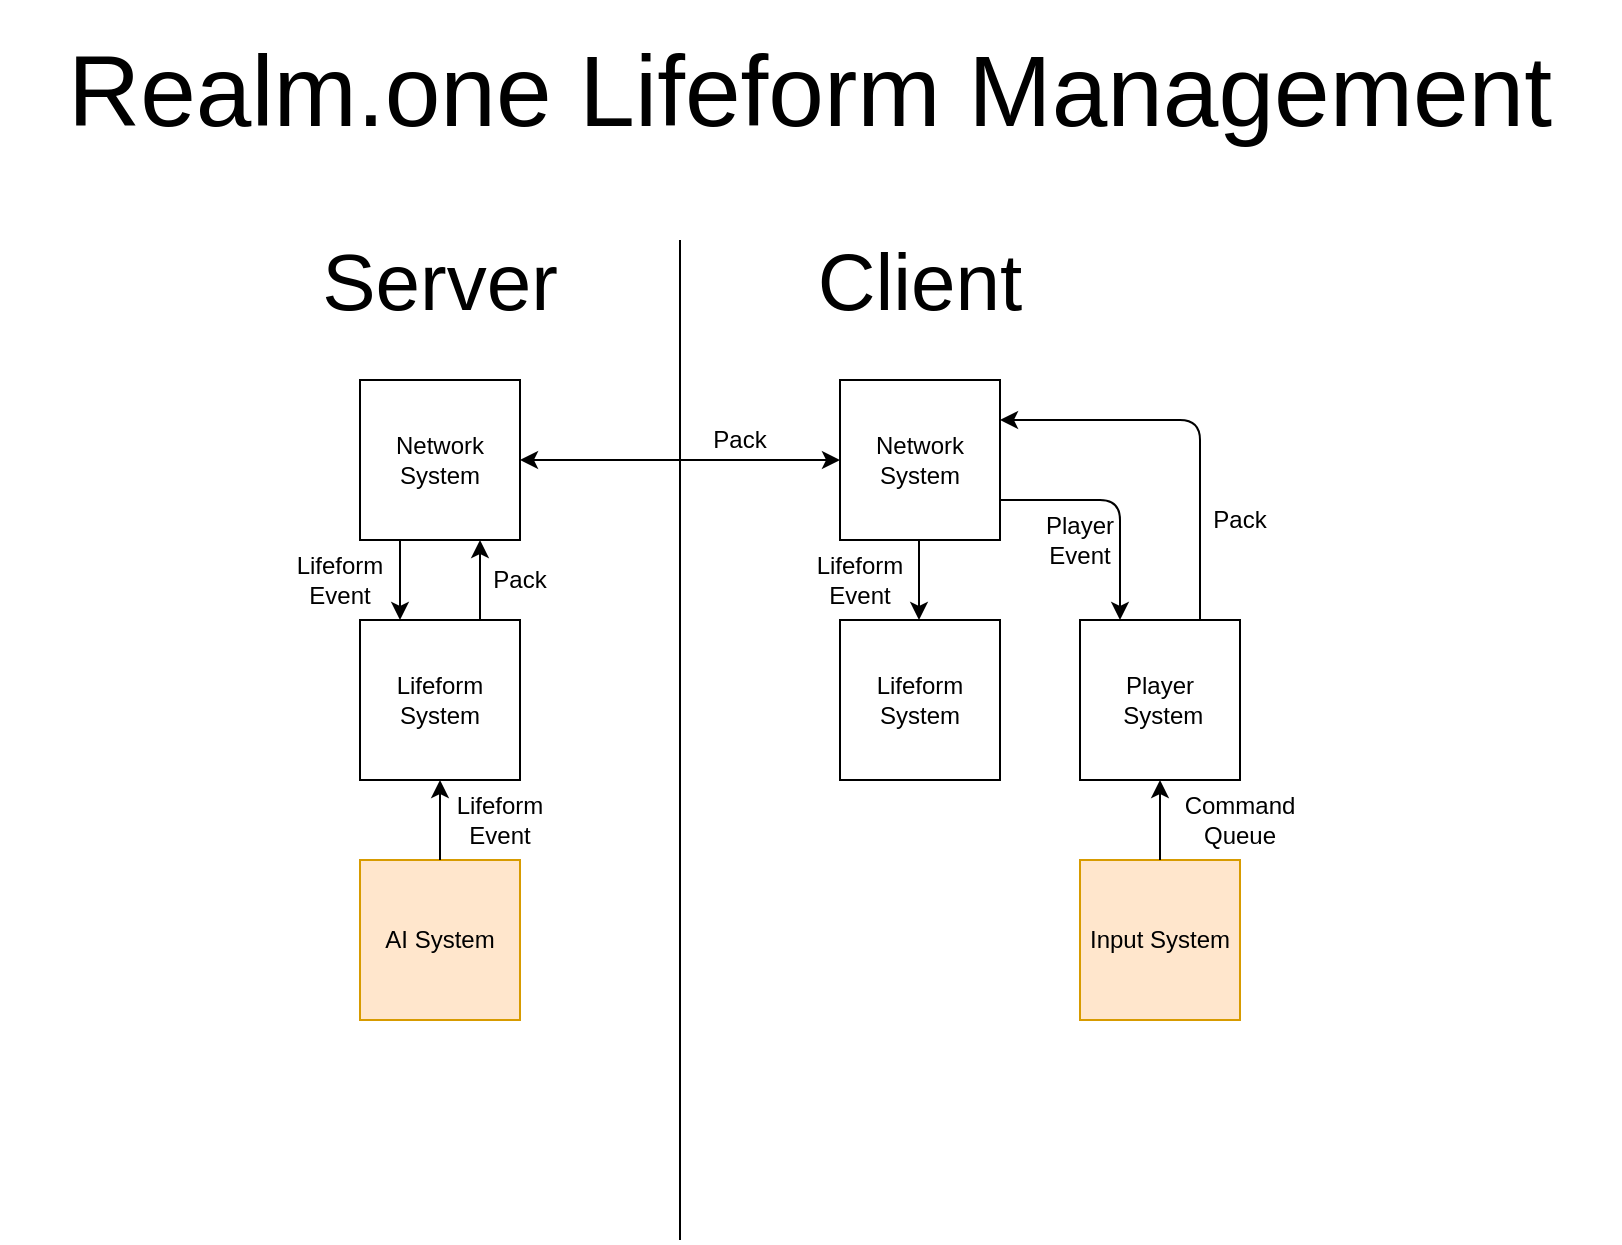 <mxfile version="13.0.5"><diagram id="uJc_jfi6p_xArgF6hhWw" name="Page-1"><mxGraphModel dx="556" dy="814" grid="1" gridSize="10" guides="1" tooltips="1" connect="1" arrows="1" fold="1" page="1" pageScale="1" pageWidth="850" pageHeight="1100" math="0" shadow="0"><root><mxCell id="0"/><mxCell id="1" parent="0"/><mxCell id="LXtSTSAyzJ2wghfB2sB8-1" value="" style="endArrow=none;html=1;" edge="1" parent="1"><mxGeometry width="50" height="50" relative="1" as="geometry"><mxPoint x="360" y="620" as="sourcePoint"/><mxPoint x="360" y="120" as="targetPoint"/></mxGeometry></mxCell><mxCell id="LXtSTSAyzJ2wghfB2sB8-3" value="Network System" style="whiteSpace=wrap;html=1;aspect=fixed;" vertex="1" parent="1"><mxGeometry x="200" y="190" width="80" height="80" as="geometry"/></mxCell><mxCell id="LXtSTSAyzJ2wghfB2sB8-6" value="&lt;font style=&quot;font-size: 40px&quot;&gt;Server&lt;/font&gt;" style="text;html=1;strokeColor=none;fillColor=none;align=center;verticalAlign=middle;whiteSpace=wrap;rounded=0;" vertex="1" parent="1"><mxGeometry x="220" y="130" width="40" height="20" as="geometry"/></mxCell><mxCell id="LXtSTSAyzJ2wghfB2sB8-11" value="&lt;font style=&quot;font-size: 40px&quot;&gt;Client&lt;br&gt;&lt;/font&gt;" style="text;html=1;strokeColor=none;fillColor=none;align=center;verticalAlign=middle;whiteSpace=wrap;rounded=0;" vertex="1" parent="1"><mxGeometry x="460" y="130" width="40" height="20" as="geometry"/></mxCell><mxCell id="LXtSTSAyzJ2wghfB2sB8-13" value="Network&lt;br&gt;System" style="whiteSpace=wrap;html=1;aspect=fixed;" vertex="1" parent="1"><mxGeometry x="440" y="190" width="80" height="80" as="geometry"/></mxCell><mxCell id="LXtSTSAyzJ2wghfB2sB8-14" value="" style="endArrow=classic;startArrow=classic;html=1;exitX=1;exitY=0.5;exitDx=0;exitDy=0;entryX=0;entryY=0.5;entryDx=0;entryDy=0;" edge="1" parent="1" source="LXtSTSAyzJ2wghfB2sB8-3" target="LXtSTSAyzJ2wghfB2sB8-13"><mxGeometry width="50" height="50" relative="1" as="geometry"><mxPoint x="290" y="430" as="sourcePoint"/><mxPoint x="340" y="380" as="targetPoint"/></mxGeometry></mxCell><mxCell id="LXtSTSAyzJ2wghfB2sB8-15" value="AI System" style="whiteSpace=wrap;html=1;aspect=fixed;fillColor=#ffe6cc;strokeColor=#d79b00;" vertex="1" parent="1"><mxGeometry x="200" y="430" width="80" height="80" as="geometry"/></mxCell><mxCell id="LXtSTSAyzJ2wghfB2sB8-16" value="Lifeform System" style="whiteSpace=wrap;html=1;aspect=fixed;" vertex="1" parent="1"><mxGeometry x="200" y="310" width="80" height="80" as="geometry"/></mxCell><mxCell id="LXtSTSAyzJ2wghfB2sB8-17" value="" style="endArrow=classic;html=1;exitX=0.5;exitY=0;exitDx=0;exitDy=0;entryX=0.5;entryY=1;entryDx=0;entryDy=0;" edge="1" parent="1" source="LXtSTSAyzJ2wghfB2sB8-15" target="LXtSTSAyzJ2wghfB2sB8-16"><mxGeometry width="50" height="50" relative="1" as="geometry"><mxPoint x="370" y="420" as="sourcePoint"/><mxPoint x="420" y="370" as="targetPoint"/></mxGeometry></mxCell><mxCell id="LXtSTSAyzJ2wghfB2sB8-18" value="" style="endArrow=classic;html=1;entryX=0.75;entryY=1;entryDx=0;entryDy=0;exitX=0.75;exitY=0;exitDx=0;exitDy=0;" edge="1" parent="1" source="LXtSTSAyzJ2wghfB2sB8-16" target="LXtSTSAyzJ2wghfB2sB8-3"><mxGeometry width="50" height="50" relative="1" as="geometry"><mxPoint x="240" y="310" as="sourcePoint"/><mxPoint x="250" y="400" as="targetPoint"/></mxGeometry></mxCell><mxCell id="LXtSTSAyzJ2wghfB2sB8-23" value="Pack" style="text;html=1;strokeColor=none;fillColor=none;align=center;verticalAlign=middle;whiteSpace=wrap;rounded=0;" vertex="1" parent="1"><mxGeometry x="370" y="210" width="40" height="20" as="geometry"/></mxCell><mxCell id="LXtSTSAyzJ2wghfB2sB8-24" value="Lifeform Event" style="text;html=1;strokeColor=none;fillColor=none;align=center;verticalAlign=middle;whiteSpace=wrap;rounded=0;" vertex="1" parent="1"><mxGeometry x="250" y="400" width="40" height="20" as="geometry"/></mxCell><mxCell id="LXtSTSAyzJ2wghfB2sB8-25" value="Pack" style="text;html=1;strokeColor=none;fillColor=none;align=center;verticalAlign=middle;whiteSpace=wrap;rounded=0;" vertex="1" parent="1"><mxGeometry x="260" y="280" width="40" height="20" as="geometry"/></mxCell><mxCell id="LXtSTSAyzJ2wghfB2sB8-26" value="" style="endArrow=classic;html=1;exitX=0.25;exitY=1;exitDx=0;exitDy=0;entryX=0.25;entryY=0;entryDx=0;entryDy=0;" edge="1" parent="1" source="LXtSTSAyzJ2wghfB2sB8-3" target="LXtSTSAyzJ2wghfB2sB8-16"><mxGeometry width="50" height="50" relative="1" as="geometry"><mxPoint x="330" y="380" as="sourcePoint"/><mxPoint x="380" y="330" as="targetPoint"/></mxGeometry></mxCell><mxCell id="LXtSTSAyzJ2wghfB2sB8-27" value="Lifeform Event" style="text;html=1;strokeColor=none;fillColor=none;align=center;verticalAlign=middle;whiteSpace=wrap;rounded=0;" vertex="1" parent="1"><mxGeometry x="170" y="280" width="40" height="20" as="geometry"/></mxCell><mxCell id="LXtSTSAyzJ2wghfB2sB8-28" value="Lifeform System" style="whiteSpace=wrap;html=1;aspect=fixed;" vertex="1" parent="1"><mxGeometry x="440" y="310" width="80" height="80" as="geometry"/></mxCell><mxCell id="LXtSTSAyzJ2wghfB2sB8-32" value="Pack" style="text;html=1;strokeColor=none;fillColor=none;align=center;verticalAlign=middle;whiteSpace=wrap;rounded=0;" vertex="1" parent="1"><mxGeometry x="620" y="250" width="40" height="20" as="geometry"/></mxCell><mxCell id="LXtSTSAyzJ2wghfB2sB8-33" value="Lifeform Event" style="text;html=1;strokeColor=none;fillColor=none;align=center;verticalAlign=middle;whiteSpace=wrap;rounded=0;" vertex="1" parent="1"><mxGeometry x="430" y="280" width="40" height="20" as="geometry"/></mxCell><mxCell id="LXtSTSAyzJ2wghfB2sB8-36" value="" style="endArrow=classic;html=1;exitX=0.25;exitY=1;exitDx=0;exitDy=0;entryX=0.25;entryY=0;entryDx=0;entryDy=0;" edge="1" parent="1"><mxGeometry width="50" height="50" relative="1" as="geometry"><mxPoint x="479.5" y="270" as="sourcePoint"/><mxPoint x="479.5" y="310" as="targetPoint"/></mxGeometry></mxCell><mxCell id="LXtSTSAyzJ2wghfB2sB8-37" value="" style="endArrow=classic;html=1;entryX=1;entryY=0.25;entryDx=0;entryDy=0;exitX=0.75;exitY=0;exitDx=0;exitDy=0;" edge="1" parent="1" source="LXtSTSAyzJ2wghfB2sB8-41" target="LXtSTSAyzJ2wghfB2sB8-13"><mxGeometry width="50" height="50" relative="1" as="geometry"><mxPoint x="330" y="380" as="sourcePoint"/><mxPoint x="380" y="330" as="targetPoint"/><Array as="points"><mxPoint x="620" y="210"/></Array></mxGeometry></mxCell><mxCell id="LXtSTSAyzJ2wghfB2sB8-38" value="Input System" style="whiteSpace=wrap;html=1;aspect=fixed;fillColor=#ffe6cc;strokeColor=#d79b00;" vertex="1" parent="1"><mxGeometry x="560" y="430" width="80" height="80" as="geometry"/></mxCell><mxCell id="LXtSTSAyzJ2wghfB2sB8-39" value="Command&lt;br&gt;Queue" style="text;html=1;strokeColor=none;fillColor=none;align=center;verticalAlign=middle;whiteSpace=wrap;rounded=0;" vertex="1" parent="1"><mxGeometry x="620" y="400" width="40" height="20" as="geometry"/></mxCell><mxCell id="LXtSTSAyzJ2wghfB2sB8-40" value="" style="endArrow=classic;html=1;exitX=0.5;exitY=0;exitDx=0;exitDy=0;" edge="1" parent="1" source="LXtSTSAyzJ2wghfB2sB8-38"><mxGeometry width="50" height="50" relative="1" as="geometry"><mxPoint x="480" y="430" as="sourcePoint"/><mxPoint x="600" y="390" as="targetPoint"/></mxGeometry></mxCell><mxCell id="LXtSTSAyzJ2wghfB2sB8-41" value="Player&lt;br&gt;&amp;nbsp;System" style="whiteSpace=wrap;html=1;aspect=fixed;" vertex="1" parent="1"><mxGeometry x="560" y="310" width="80" height="80" as="geometry"/></mxCell><mxCell id="LXtSTSAyzJ2wghfB2sB8-45" value="&lt;font style=&quot;font-size: 50px&quot;&gt;Realm.one Lifeform Management&lt;/font&gt;" style="text;html=1;strokeColor=none;fillColor=none;align=center;verticalAlign=middle;whiteSpace=wrap;rounded=0;" vertex="1" parent="1"><mxGeometry x="20" width="810" height="90" as="geometry"/></mxCell><mxCell id="LXtSTSAyzJ2wghfB2sB8-46" value="" style="endArrow=classic;html=1;entryX=0.25;entryY=0;entryDx=0;entryDy=0;exitX=1;exitY=0.75;exitDx=0;exitDy=0;" edge="1" parent="1" source="LXtSTSAyzJ2wghfB2sB8-13" target="LXtSTSAyzJ2wghfB2sB8-41"><mxGeometry width="50" height="50" relative="1" as="geometry"><mxPoint x="480" y="300" as="sourcePoint"/><mxPoint x="530" y="250" as="targetPoint"/><Array as="points"><mxPoint x="580" y="250"/></Array></mxGeometry></mxCell><mxCell id="LXtSTSAyzJ2wghfB2sB8-47" value="Player Event" style="text;html=1;strokeColor=none;fillColor=none;align=center;verticalAlign=middle;whiteSpace=wrap;rounded=0;" vertex="1" parent="1"><mxGeometry x="540" y="260" width="40" height="20" as="geometry"/></mxCell></root></mxGraphModel></diagram></mxfile>